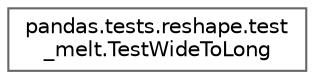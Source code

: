 digraph "Graphical Class Hierarchy"
{
 // LATEX_PDF_SIZE
  bgcolor="transparent";
  edge [fontname=Helvetica,fontsize=10,labelfontname=Helvetica,labelfontsize=10];
  node [fontname=Helvetica,fontsize=10,shape=box,height=0.2,width=0.4];
  rankdir="LR";
  Node0 [id="Node000000",label="pandas.tests.reshape.test\l_melt.TestWideToLong",height=0.2,width=0.4,color="grey40", fillcolor="white", style="filled",URL="$d9/d74/classpandas_1_1tests_1_1reshape_1_1test__melt_1_1TestWideToLong.html",tooltip=" "];
}
